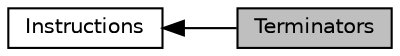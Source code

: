 digraph "Terminators"
{
 // LATEX_PDF_SIZE
  bgcolor="transparent";
  edge [fontname="Helvetica",fontsize="10",labelfontname="Helvetica",labelfontsize="10"];
  node [fontname="Helvetica",fontsize="10",shape="box"];
  rankdir=LR;
  Node2 [label="Instructions",height=0.2,width=0.4,color="black",URL="$group__LLVMCCoreValueInstruction.html",tooltip="Functions in this group relate to the inspection and manipulation of individual instructions."];
  Node1 [label="Terminators",height=0.2,width=0.4,color="black", fillcolor="grey75", style="filled", fontcolor="black",tooltip="Functions in this group only apply to instructions for which LLVMIsATerminatorInst returns true."];
  Node2->Node1 [shape=plaintext, dir="back", style="solid"];
}
